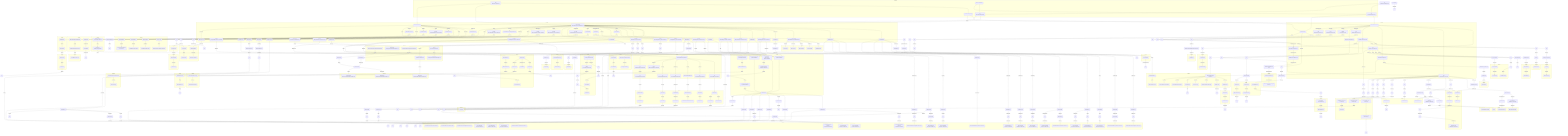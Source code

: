 graph TB
  rtr-guestwired.meeting.ietf.org("rtr-guestwired.meeting.ietf.org")
  103.246.232.162("103.246.232.162")
  52.93.141.155("52.93.141.155")
  ???_to_amazon.co.jp_22("???")
  as23820.ix.jpix.ad.jp("as23820.ix.jpix.ad.jp")
  52.93.141.185("52.93.141.185")
  54.240.242.76("54.240.242.76")
  ???_to_nicovideo.jp_12("???")
  ???_to_otakomu.jp_7("???")
  ???_to_otakomu.jp_9("???")
  ???_to_xserver.jp_7("???")
  23967.tyo.equinix.com("23967.tyo.equinix.com")
  52.93.141.231("52.93.141.231")
  54.240.242.60("54.240.242.60")
  ???_to_otakomu.jp_7("???")
  210.173.176.63("210.173.176.63")
  sac-tk1b-rt01-chsrt2b.bb.sakura.ad.jp("sac-tk1b-rt01-chsrt2b.bb.sakura.ad.jp")
  52.93.251.215("52.93.251.215")
  ???_to_hatena.ne.jp_20("???")
  2620:107:4000:2::a4("2620:107:4000:2::a4")
  ???_to_gamewith.jp_17("???")
  ???_to_crjpgate.com_5("???")
  doclerweb.usa.as34655.any2ix.coresite.com("doclerweb.usa.as34655.any2ix.coresite.com")
  52.93.141.153("52.93.141.153")
  ???_to_biglobe.ne.jp_11("???")
  ???_to_med.or.jp_15("???")
  ???_to_cpi.ad.jp_15("???")
  ???_to_impress.co.jp_9("???")
  ???_to_impress.co.jp_12("???")
  2620:107:4000:2::aa("2620:107:4000:2::aa")
  ???_to_atwiki.jp_17("???")
  35280-sv5-ix.equinix.com("35280-sv5-ix.equinix.com")
  100.99.16.63("100.99.16.63")
  52.93.251.219("52.93.251.219")
  ???_to_toranoana.jp_15("???")
  ???_to_toranoana.jp_15("???")
  52.93.251.223("52.93.251.223")
  ???_to_game8.jp_16("???")
  52.93.141.215("52.93.141.215")
  ???_to_mynavi.jp_19("???")
  ???_to_so-net.ne.jp_4("???")
  ???_to_so-net.ne.jp_8("???")
  52.93.141.221("52.93.141.221")
  15.230.36.205("15.230.36.205")
  ???_to_exblog.jp_12("???")
  52.93.251.211("52.93.251.211")
  ???_to_sony.jp_16("???")
  52.93.141.137("52.93.141.137")
  ???_to_shueisha.co.jp_11("???")
  ???_to_otakomu.jp_7("???")
  as9370.ix.jpix.ad.jp("as9370.ix.jpix.ad.jp")
  192.168.236.1("192.168.236.1")
  ???_to_med.or.jp_15("???")
  103.246.232.113("103.246.232.113")
  ???_to_xsrv.jp_10("???")
  ???_to_softbank.jp_14("???")
  ???_to_softbank.jp_18("???")
  101.203.88.77("101.203.88.77")
  ???_to_infoseek.co.jp_14("???")
  ???_to_infoseek.co.jp_15("???")
  ???_to_mainichi.jp_19("???")
  15.230.208.7("15.230.208.7")
  52.93.141.159("52.93.141.159")
  150.222.97.48("150.222.97.48")
  ???_to_otakomu.jp_7("???")
  ???_to_weblio.jp_9("???")
  ???_to_weblio.jp_12("???")
  ???_to_ameba.jp_7("???")
  10.0.0.6("10.0.0.6")
  15.230.36.207("15.230.36.207")
  ???_to_jpmorganchase.com_9("???")
  140.222.2.77("140.222.2.77")
  ???_to_jpmorganchase.com_13("???")
  ???_to_hotpepper.jp_11("???")
  ???_to_nuro.jp_16("???")
  ???_to_jpmorgan.com_16("???")
  ???_to_otakomu.jp_7("???")
  ???_to_shop-pro.jp_9("???")
  ???_to_shop-pro.jp_12("???")
  ???_to_main.jp_15("???")
  52.93.251.221("52.93.251.221")
  ???_to_jmty.jp_15("???")
  ???_to_tbs.co.jp_11("???")
  ???_to_tbs.co.jp_13("???")
  ???_to_sony.jp_16("???")
  52.93.141.163("52.93.141.163")
  ???_to_tver.jp_16("???")
  ???_to_otakomu.jp_7("???")
  ???_to_wikiru.jp_9("???")
  ???_to_wikiru.jp_11("???")
  ???_to_keio.ac.jp_4("???")
  2001:de8:5::2907:1("2001:de8:5::2907:1")
  ???_to_keio.ac.jp_10("???")
  ???_to_keio.ac.jp_13("???")
  ???_to_nikkeibp.co.jp_17("???")
  52.93.141.139("52.93.141.139")
  ???_to_main.jp_9("???")
  ???_to_main.jp_12("???")
  ???_to_main.jp_15("???")
  52.93.141.181("52.93.141.181")
  ???_to_seesaawiki.jp_17("???")
  ???_to_cmoa.jp_9("???")
  ???_to_cmoa.jp_10("???")
  ???_to_med.or.jp_15("???")
  ???_to_jpush.cn_17("???")
  ???_to_coocan.jp_17("???")
  ???_to_odn.ne.jp_11("???")
  2620:107:4000:ff::32("2620:107:4000:ff::32")
  ???_to_trilltrill.jp_28("???")
  ???_to_alphapolis.co.jp_19("???")
  ???_to_alphapolis.co.jp_21("???")
  ???_to_gnavi.co.jp_11("???")
  101.203.71.130("101.203.71.130")
  ???_to_hi-ho.ne.jp_5("???")
  ???_to_2chblog.jp_8("???")
  31.133.144.1("31.133.144.1")
  ???_to_disney.co.jp_19("???")
  rtra-wireless.meeting.ietf.org("rtra-wireless.meeting.ietf.org")
  ???_to_toshiba.co.jp_15("???")
  52.93.141.183("52.93.141.183")
  ???_to_navitime.co.jp_16("???")
  ???_to_rikkyo.ac.jp_7("???")
  203.190.230.207("203.190.230.207")
  ???_to_titech.ac.jp_11("???")
  ???_to_mcnet.ad.jp_7("???")
  210.173.184.30("210.173.184.30")
  ???_to_hi-ho.ne.jp_5("???")
  52.93.251.213("52.93.251.213")
  ???_to_mapion.co.jp_19("???")
  ???_to_mechacomic.jp_18("???")
  ???_to_pia.jp_11("???")
  ???_to_mechacomic.jp_18("???")
  ???_to_ocn.ad.jp_19("???")
  ???_to_digital.go.jp_8("???")
  ???_to_digital.go.jp_13("???")
  ???_to_mechacomic.jp_18("???")
  ???_to_heteml.jp_9("???")
  ???_to_heteml.jp_13("???")
  192.168.224.129("192.168.224.129")
  192.168.225.17("192.168.225.17")
  ???_to_iij.ad.jp_4("???")
  52.93.141.133("52.93.141.133")
  ???_to_nhk.jp_10("???")
  ???_to_vector.co.jp_10("???")
  ???_to_wadax.ne.jp_9("???")
  ???_to_wadax.ne.jp_13("???")
  ???_to_wadax.ne.jp_15("???")
  tkwrt311e-wrt302b.bb.sakura.ad.jp("tkwrt311e-wrt302b.bb.sakura.ad.jp")
  ???_to_otakomu.jp_9("???")
  ???_to_fout.jp_9("???")
  ???_to_toranoana.jp_15("???")
  52.93.141.157("52.93.141.157")
  ???_to_ascii.jp_15("???")
  52.93.141.145("52.93.141.145")
  ???_to_ecnavi.jp_16("???")
  ???_to_mechacomic.jp_18("???")
  ???_to_weathernews.jp_18("???")
  52.93.251.217("52.93.251.217")
  ???_to_hatenablog.jp_15("???")
  192.168.224.1("192.168.224.1")
  ???_to_bbiq.jp_16("???")
  ???_to_hatenablog.jp_15("???")
  52.93.141.197("52.93.141.197")
  ???_to_alc.co.jp_18("???")
  52.93.251.209("52.93.251.209")
  ???_to_sega.jp_15("???")
  ???_to_jorudan.co.jp_16("???")
  ???_to_otakomu.jp_7("???")
  192.168.240.3("192.168.240.3")
  ???_to_rikkyo.ac.jp_7("???")
  ???_to_rikkyo.ac.jp_11("???")
  ???_to_otakomu.jp_7("???")
  ???_to_otakomu.jp_9("???")
  ???_to_med.or.jp_15("???")
  150.222.97.122("150.222.97.122")
  52.93.141.179("52.93.141.179")
  ???_to_paypay.ne.jp_15("???")
  ???_to_jpn.com_9("???")
  ???_to_hmv.co.jp_16("???")
  ???_to_compressjpeg.com_7("???")
  hetzner.interxionfra11.nl-ix.net("hetzner.interxionfra11.nl-ix.net")
  ???_to_matomeura.jp_7("???")
  ???_to_jmty.jp_15("???")
  ???_to_hatenablog.jp_15("???")
  subgraph AS56554
    rtrb-rtrscouta.meeting.ietf.org("rtrb-rtrscouta.meeting.ietf.org")
    rtra-rtrscouta.meeting.ietf.org("rtra-rtrscouta.meeting.ietf.org")
    2001:67c:1232:144::1("2001:67c:1232:144::1")
    rtrb-rtra.meeting.ietf.org("rtrb-rtra.meeting.ietf.org")
    rtra-wireless.meeting.ietf.org("rtra-wireless.meeting.ietf.org")
  end
  subgraph AS6939
    e0-4.core2.sfo1.he.net("e0-4.core2.sfo1.he.net")
    port-channel7.core2.osa1.he.net("port-channel7.core2.osa1.he.net")
    port-channel9.core2.tyo1.he.net("port-channel9.core2.tyo1.he.net")
    port-channel6.core4.sjc2.he.net("port-channel6.core4.sjc2.he.net")
    port-channel2.core2.sea1.he.net("port-channel2.core2.sea1.he.net")
    port-channel11.core2.pao1.he.net("port-channel11.core2.pao1.he.net")
    2001:470:112::1("2001:470:112::1")
    100ge3-1.core4.fmt2.he.net("100ge3-1.core4.fmt2.he.net")
    100ge0-77.core3.tyo1.he.net("100ge0-77.core3.tyo1.he.net")
    port-channel18.core2.lax1.he.net("port-channel18.core2.lax1.he.net")
    port-channel1.core2.nyc4.he.net("port-channel1.core2.nyc4.he.net")
    port-channel4.core1.lon3.he.net("port-channel4.core1.lon3.he.net")
    port-channel3.core1.ams2.he.net("port-channel3.core1.ams2.he.net")
  end
  subgraph AS24572
    183.79.224.154("183.79.224.154")
    183.79.250.123("183.79.250.123")
  end
  subgraph AS7922
    c-50-175-232-105.unallocated.comcastbusiness.net("c-50-175-232-105.unallocated.comcastbusiness.net")
    66.208.232.62("66.208.232.62")
    2001:55d:9000::1a5("2001:55d:9000::1a5")
    2001:558:fe0d:7::1a("2001:558:fe0d:7::1a")
    50.242.149.166("50.242.149.166")
    c-50-175-213-154.unallocated.comcastbusiness.net("c-50-175-213-154.unallocated.comcastbusiness.net")
    71.25.196.102("71.25.196.102")
    be-3102-pe02.529bryant.ca.ibone.comcast.net("be-3102-pe02.529bryant.ca.ibone.comcast.net")
    50.208.234.10("50.208.234.10")
    2001:559::592("2001:559::592")
    be-2101-pe01.9greatoaks.ca.ibone.comcast.net("be-2101-pe01.9greatoaks.ca.ibone.comcast.net")
    2001:559::50a("2001:559::50a")
    be-3202-pe02.529bryant.ca.ibone.comcast.net("be-3202-pe02.529bryant.ca.ibone.comcast.net")
    be-3402-pe02.529bryant.ca.ibone.comcast.net("be-3402-pe02.529bryant.ca.ibone.comcast.net")
    2001:559:0:6::c6("2001:559:0:6::c6")
    71.25.196.98("71.25.196.98")
    be-3302-pe02.529bryant.ca.ibone.comcast.net("be-3302-pe02.529bryant.ca.ibone.comcast.net")
    66.208.232.58("66.208.232.58")
    96.112.146.18("96.112.146.18")
    as46281-1-c.111eighthave.ny.ibone.comcast.net("as46281-1-c.111eighthave.ny.ibone.comcast.net")
    be-3111-pe11.111eighthave.ny.ibone.comcast.net("be-3111-pe11.111eighthave.ny.ibone.comcast.net")
    50.208.235.70("50.208.235.70")
    50.242.149.238("50.242.149.238")
    be-2113-pe13.9greatoaks.ca.ibone.comcast.net("be-2113-pe13.9greatoaks.ca.ibone.comcast.net")
    as36408-1.ashburn.va.ibone.comcast.net("as36408-1.ashburn.va.ibone.comcast.net")
    75.149.231.134("75.149.231.134")
    2001:558:fe0d:7::1e("2001:558:fe0d:7::1e")
    be-2401-pe01.9greatoaks.ca.ibone.comcast.net("be-2401-pe01.9greatoaks.ca.ibone.comcast.net")
    be-2313-pe13.9greatoaks.ca.ibone.comcast.net("be-2313-pe13.9greatoaks.ca.ibone.comcast.net")
    2001:559:0:80::326("2001:559:0:80::326")
    be-3311-pe11.111eighthave.ny.ibone.comcast.net("be-3311-pe11.111eighthave.ny.ibone.comcast.net")
    66.208.216.178("66.208.216.178")
    be-2301-pe01.9greatoaks.ca.ibone.comcast.net("be-2301-pe01.9greatoaks.ca.ibone.comcast.net")
    be-2201-pe01.9greatoaks.ca.ibone.comcast.net("be-2201-pe01.9greatoaks.ca.ibone.comcast.net")
    2001:558:fe0c:100c::5e("2001:558:fe0c:100c::5e")
    br01.kiad0.comcast.vonagenetworks.net("br01.kiad0.comcast.vonagenetworks.net")
    be-2411-pe11.9greatoaks.ca.ibone.comcast.net("be-2411-pe11.9greatoaks.ca.ibone.comcast.net")
    96-87-8-162-static.hfc.comcastbusiness.net("96-87-8-162-static.hfc.comcastbusiness.net")
    50.242.150.122("50.242.150.122")
    2001:559:0:a::2e("2001:559:0:a::2e")
  end
  subgraph AS15169
    2607:f8b0:8211::1("2607:f8b0:8211::1")
    sfo03s24-in-x03.1e100.net("sfo03s24-in-x03.1e100.net")
    142.251.70.37("142.251.70.37")
    68.8.241.35.bc.googleusercontent.com("68.8.241.35.bc.googleusercontent.com")
    2607:f8b0:8319::1("2607:f8b0:8319::1")
    nuq04s43-in-x09.1e100.net("nuq04s43-in-x09.1e100.net")
    2607:f8b0:830f::1("2607:f8b0:830f::1")
    any-in-2001-4860-4802-36-15.1e100.net("any-in-2001-4860-4802-36-15.1e100.net")
  end
  subgraph AS23820
    202.72.49.107("202.72.49.107")
    rakuten.co.jp("rakuten.co.jp")
    202.72.48.206("202.72.48.206")
    202.72.49.121("202.72.49.121")
    lb-133-237-129-159.lbaas.jpe2b.rdcnw.net("lb-133-237-129-159.lbaas.jpe2b.rdcnw.net")
  end
  subgraph AS16509
    a625220b68a39b252.awsglobalaccelerator.com("a625220b68a39b252.awsglobalaccelerator.com")
    a573726f0373a9f54.awsglobalaccelerator.com("a573726f0373a9f54.awsglobalaccelerator.com")
    ec2-13-230-103-212.ap-northeast-1.compute.amazonaws.com("ec2-13-230-103-212.ap-northeast-1.compute.amazonaws.com")
    2600:9000:234c:f600:10:15f0:8cc0:93a1("2600:9000:234c:f600:10:15f0:8cc0:93a1")
    a7b2d983233770058.awsglobalaccelerator.com("a7b2d983233770058.awsglobalaccelerator.com")
    2600:9000:21c4:7400:0:c510:1980:93a1("2600:9000:21c4:7400:0:c510:1980:93a1")
    server-18-238-192-28.sfo53.r.cloudfront.net("server-18-238-192-28.sfo53.r.cloudfront.net")
    server-18-155-192-40.sfo53.r.cloudfront.net("server-18-155-192-40.sfo53.r.cloudfront.net")
    aa88970e12994d8de.awsglobalaccelerator.com("aa88970e12994d8de.awsglobalaccelerator.com")
    server-108-139-29-36.jfk50.r.cloudfront.net("server-108-139-29-36.jfk50.r.cloudfront.net")
    a3a03a5a0806044bb.awsglobalaccelerator.com("a3a03a5a0806044bb.awsglobalaccelerator.com")
    server-18-155-202-16.sfo53.r.cloudfront.net("server-18-155-202-16.sfo53.r.cloudfront.net")
    server-18-173-121-82.sfo53.r.cloudfront.net("server-18-173-121-82.sfo53.r.cloudfront.net")
    server-18-155-202-31.sfo53.r.cloudfront.net("server-18-155-202-31.sfo53.r.cloudfront.net")
    server-13-35-121-74.sfo5.r.cloudfront.net("server-13-35-121-74.sfo5.r.cloudfront.net")
    server-65-8-164-128.sfo53.r.cloudfront.net("server-65-8-164-128.sfo53.r.cloudfront.net")
    ec2-54-92-93-177.ap-northeast-1.compute.amazonaws.com("ec2-54-92-93-177.ap-northeast-1.compute.amazonaws.com")
    a5406b0d2ed15a0dc.awsglobalaccelerator.com("a5406b0d2ed15a0dc.awsglobalaccelerator.com")
    server-18-238-192-100.sfo53.r.cloudfront.net("server-18-238-192-100.sfo53.r.cloudfront.net")
    server-18-244-217-12.sfo53.r.cloudfront.net("server-18-244-217-12.sfo53.r.cloudfront.net")
    server-108-138-246-28.sfo5.r.cloudfront.net("server-108-138-246-28.sfo5.r.cloudfront.net")
    server-108-139-1-37.sfo5.r.cloudfront.net("server-108-139-1-37.sfo5.r.cloudfront.net")
    server-65-8-164-112.sfo53.r.cloudfront.net("server-65-8-164-112.sfo53.r.cloudfront.net")
    a9a16b6eadf5ac0d0.awsglobalaccelerator.com("a9a16b6eadf5ac0d0.awsglobalaccelerator.com")
    server-18-244-214-27.sfo53.r.cloudfront.net("server-18-244-214-27.sfo53.r.cloudfront.net")
  end
  subgraph AS2497
    129.106.98.216.sta.iij-america.net("129.106.98.216.sta.iij-america.net")
    210.138.107.22("210.138.107.22")
    202.232.7.114("202.232.7.114")
    148.151.238.202.rev.ismedia.jp("148.151.238.202.rev.ismedia.jp")
    ssmr.hi-ho.ne.jp("ssmr.hi-ho.ne.jp")
    210.138.8.189("210.138.8.189")
    28.151.238.202.rev.ismedia.jp("28.151.238.202.rev.ismedia.jp")
    2001:48b0:bb40:f::1("2001:48b0:bb40:f::1")
    2001:240:bb81::10:191("2001:240:bb81::10:191")
    150.177.148.210.rev.ismedia.jp("150.177.148.210.rev.ismedia.jp")
  end
  subgraph AS38634
    133.152.13.2("133.152.13.2")
    133.152.13.122("133.152.13.122")
  end
  subgraph AS54113
    199.232.210.133("199.232.210.133")
    151.101.66.133("151.101.66.133")
    151.101.193.55("151.101.193.55")
    151.101.2.132("151.101.2.132")
    151.101.0.84("151.101.0.84")
  end
  subgraph AS131965
    103.3.0.3("103.3.0.3")
    web.xserver.ne.jp("web.xserver.ne.jp")
  end
  subgraph AS9370
    vip1b.www.sakura.ad.jp("vip1b.www.sakura.ad.jp")
    tenki.jp("tenki.jp")
    59-106-28-180.seesaa.jp("59-106-28-180.seesaa.jp")
    www.melonbooks.co.jp("www.melonbooks.co.jp")
  end
  subgraph AS6453
    ix-xe-3-2-6-0.thar1.epao1-paloalto.as6453.net("ix-xe-3-2-6-0.thar1.epao1-paloalto.as6453.net")
    180.87.181.22("180.87.181.22")
    ix-xe-3-2-7-0.thar1.epao1-paloalto.as6453.net("ix-xe-3-2-7-0.thar1.epao1-paloalto.as6453.net")
    ix-xe-2-0-0-0-0.thar1.epao1-paloalto.as6453.net("ix-xe-2-0-0-0-0.thar1.epao1-paloalto.as6453.net")
    if-ae-8-2.tcore1.lvw-losangeles.as6453.net("if-ae-8-2.tcore1.lvw-losangeles.as6453.net")
    if-ae-28-2.tcore2.av3-toyohashi.as6453.net("if-ae-28-2.tcore2.av3-toyohashi.as6453.net")
    ix-xe-3-2-6-0.thar1.epao1-paloalto.ipv6.as6453.net("ix-xe-3-2-6-0.thar1.epao1-paloalto.ipv6.as6453.net")
    2001:5a0:2200:303::16("2001:5a0:2200:303::16")
  end
  subgraph AS2914
    ae-11.r25.snjsca04.us.bb.gin.ntt.net("ae-11.r25.snjsca04.us.bb.gin.ntt.net")
    ae-0.ocn.tokyjp05.jp.bb.gin.ntt.net("ae-0.ocn.tokyjp05.jp.bb.gin.ntt.net")
    ae-3.ocn.tokyjp05.jp.bb.gin.ntt.net("ae-3.ocn.tokyjp05.jp.bb.gin.ntt.net")
    2001:218:2000:5000::83a("2001:218:2000:5000::83a")
    ae-2.ocn.tokyjp05.jp.bb.gin.ntt.net("ae-2.ocn.tokyjp05.jp.bb.gin.ntt.net")
    ae-11.r24.snjsca04.us.bb.gin.ntt.net("ae-11.r24.snjsca04.us.bb.gin.ntt.net")
    ae-0.ocn.osakjp02.jp.bb.gin.ntt.net("ae-0.ocn.osakjp02.jp.bb.gin.ntt.net")
    ae-1.ocn.tokyjp05.jp.bb.gin.ntt.net("ae-1.ocn.tokyjp05.jp.bb.gin.ntt.net")
    ae-12-2041.r00.tokyjp08.jp.ce.gin.ntt.net("ae-12-2041.r00.tokyjp08.jp.ce.gin.ntt.net")
  end
  subgraph AS4713
    60.37.54.162("60.37.54.162")
    114.179.184.93("114.179.184.93")
    122.1.245.70("122.1.245.70")
    www.plala.or.jp("www.plala.or.jp")
    2001:380:a110:6::2("2001:380:a110:6::2")
    2400:4040:5d:496:219:164:251:192("2400:4040:5d:496:219:164:251:192")
    118.23.168.146("118.23.168.146")
    211.129.56.70("211.129.56.70")
    61.118.46.194("61.118.46.194")
    153.149.219.145("153.149.219.145")
    118.23.168.170("118.23.168.170")
    122.1.245.66("122.1.245.66")
    211.0.193.10("211.0.193.10")
  end
  subgraph AS34655
    93.93.51.223("93.93.51.223")
  end
  subgraph AS2516
    124.215.192.5("124.215.192.5")
    111.87.16.42("111.87.16.42")
    125.29.31.18("125.29.31.18")
    111.87.17.174("111.87.17.174")
    imx1.toshiba.co.jp("imx1.toshiba.co.jp")
    2001:268:fc81:f::1("2001:268:fc81:f::1")
    2001:268:f702:c9::2("2001:268:f702:c9::2")
  end
  subgraph AS4694
    www.impress.co.jp("www.impress.co.jp")
    210.236.244.76("210.236.244.76")
    158.205.199.30("158.205.199.30")
  end
  subgraph AS35280
    159.60.130.79("159.60.130.79")
  end
  subgraph AS2527
    2001:3b8:101:21:202:213:193:85("2001:3b8:101:21:202:213:193:85")
    www-pxy.so-net.ne.jp("www-pxy.so-net.ne.jp")
    202.213.193.46("202.213.193.46")
    39.110.253.102("39.110.253.102")
  end
  subgraph AS8075
    ae26-0.icr01.by21.ntwk.msn.net("ae26-0.icr01.by21.ntwk.msn.net")
    ae100-0.icr01.tyo31.ntwk.msn.net("ae100-0.icr01.tyo31.ntwk.msn.net")
    20.89.86.42("20.89.86.42")
    13.107.246.69("13.107.246.69")
  end
  subgraph AS24284
    27.133.212.123("27.133.212.123")
  end
  subgraph AS701
    204.148.244.58("204.148.244.58")
  end
  subgraph AS3491
    hundredge0-3-0-0.br03.tok01.pccwbtn.net("hundredge0-3-0-0.br03.tok01.pccwbtn.net")
    63-218-147-42.static.pccwglobal.net("63-218-147-42.static.pccwglobal.net")
  end
  subgraph AS7018
    192.205.32.41("192.205.32.41")
    12.125.231.38("12.125.231.38")
    2001:1890:1fff:415:192:205:32:41("2001:1890:1fff:415:192:205:32:41")
    2001:1890:c02:a17::1137:1037("2001:1890:c02:a17::1137:1037")
  end
  subgraph AS7506
    g-o-p-4ee-a01-1-e-1-1.interq.or.jp("g-o-p-4ee-a01-1-e-1-1.interq.or.jp")
    unused-157-7-041-218.interq.or.jp("unused-157-7-041-218.interq.or.jp")
    unused-157-007-038-146.interq.or.jp("unused-157-007-038-146.interq.or.jp")
    pb-html-2w-b01-1-gw-e-1-1.interq.or.jp("pb-html-2w-b01-1-gw-e-1-1.interq.or.jp")
    157.7.44.197("157.7.44.197")
  end
  subgraph AS131930
    163.45.254.1("163.45.254.1")
  end
  subgraph AS37907
    x011.cbsv.jp("x011.cbsv.jp")
  end
  subgraph AS20940
    ae9.ctl-sjc2.netarch.akamai.com("ae9.ctl-sjc2.netarch.akamai.com")
    a23-50-233-117.deploy.static.akamaitechnologies.com("a23-50-233-117.deploy.static.akamaitechnologies.com")
    ae3.coresite-sjc2.netarch.akamai.com("ae3.coresite-sjc2.netarch.akamai.com")
    a184-25-254-178.deploy.static.akamaitechnologies.com("a184-25-254-178.deploy.static.akamaitechnologies.com")
    ae6.r02.border.sjc01.sdn.netarch.akamai.com("ae6.r02.border.sjc01.sdn.netarch.akamai.com")
    ae6.r01.border.sjc01.sdn.netarch.akamai.com("ae6.r01.border.sjc01.sdn.netarch.akamai.com")
  end
  subgraph AS2907
    2001:2f8:ffd0:590::1("2001:2f8:ffd0:590::1")
    150.99.10.186("150.99.10.186")
    titech.gw.sinet.ad.jp("titech.gw.sinet.ad.jp")
    150.99.9.124("150.99.9.124")
    rikkyo.gw.sinet.ad.jp("rikkyo.gw.sinet.ad.jp")
  end
  subgraph AS38635
    bb-yagami14-core1.bb.keio.ac.jp("bb-yagami14-core1.bb.keio.ac.jp")
    2001:df0:eb:e21::3("2001:df0:eb:e21::3")
  end
  subgraph AS7671
    cmoa160.cmoa.jp("cmoa160.cmoa.jp")
    210.172.32.122("210.172.32.122")
    ns.mcnet.ad.jp("ns.mcnet.ad.jp")
  end
  subgraph AS16625
    a23-74-132-108.deploy.static.akamaitechnologies.com("a23-74-132-108.deploy.static.akamaitechnologies.com")
    a23-203-232-196.deploy.static.akamaitechnologies.com("a23-203-232-196.deploy.static.akamaitechnologies.com")
    a23-203-208-157.deploy.static.akamaitechnologies.com("a23-203-208-157.deploy.static.akamaitechnologies.com")
  end
  subgraph AS4837
    219.158.40.117("219.158.40.117")
    219.158.5.149("219.158.5.149")
  end
  subgraph AS4808
    202.96.12.214("202.96.12.214")
    61.49.137.2("61.49.137.2")
  end
  subgraph AS15130
    2607:f330:5fa1:1021::96("2607:f330:5fa1:1021::96")
  end
  subgraph AS4725
    241.143090232.odn.ne.jp("241.143090232.odn.ne.jp")
    ns42-6.odn.ne.jp("ns42-6.odn.ne.jp")
  end
  subgraph AS131942
    www.gnavi.jp("www.gnavi.jp")
  end
  subgraph AS4685
    cs1cr4-v1133.asahi-net.or.jp("cs1cr4-v1133.asahi-net.or.jp")
    2001:c28:3:353:4:443:0:5("2001:c28:3:353:4:443:0:5")
  end
  subgraph AS17676
    61.206.157.54("61.206.157.54")
  end
  subgraph AS23637
    203.140.224.102("203.140.224.102")
    ml.vector.co.jp("ml.vector.co.jp")
  end
  subgraph AS13335
    172.71.152.4("172.71.152.4")
    162.159.135.42("162.159.135.42")
    2400:cb00:465:3::("2400:cb00:465:3::")
    2606:4700::6812:13ce("2606:4700::6812:13ce")
  end
  subgraph AS7679
    2001:348:b01:103::1("2001:348:b01:103::1")
    2001:348:b01:3a::2("2001:348:b01:3a::2")
  end
  subgraph AS24940
    core23.fsn1.hetzner.com("core23.fsn1.hetzner.com")
    static.22.242.201.195.clients.your-server.de("static.22.242.201.195.clients.your-server.de")
  end
  subgraph AS18126
    2402:6b00:0:12:0:1101:1011:a038("2402:6b00:0:12:0:1101:1011:a038")
    www.commufa.jp("www.commufa.jp")
  end
  subgraph AS31898
    140.91.206.34("140.91.206.34")
    ty10004.mixhost.jp("ty10004.mixhost.jp")
  end
  port-channel7.core2.osa1.he.net -- "yahoo.co.jp" --> 103.246.232.162
  66.208.232.62 -- "amazon.co.jp" --> 52.93.141.155
  52.93.141.155 -- "amazon.co.jp" --> ???_to_amazon.co.jp_22
  port-channel9.core2.tyo1.he.net -- "rakuten.co.jp" --> as23820.ix.jpix.ad.jp
  50.242.149.166 ---> 52.93.141.185
  52.93.141.185 -- "dmm.co.jp" --> 54.240.242.76
  133.152.13.122 -- "nicovideo.jp" --> ???_to_nicovideo.jp_12
  port-channel2.core2.sea1.he.net -- "xserver.jp" --> ???_to_xserver.jp_7
  ???_to_xserver.jp_7 -- "xserver.jp" --> 23967.tyo.equinix.com
  71.25.196.102 -- "docomo.ne.jp" --> 52.93.141.231
  52.93.141.231 -- "docomo.ne.jp" --> 54.240.242.60
  port-channel9.core2.tyo1.he.net ---> 210.173.176.63
  210.173.176.63 -- "sakura.ne.jp" --> sac-tk1b-rt01-chsrt2b.bb.sakura.ad.jp
  180.87.181.22 ---> 52.93.251.215
  52.93.251.215 -- "hatena.ne.jp" --> ???_to_hatena.ne.jp_20
  2001:559::592 -- "gamewith.jp" --> 2620:107:4000:2::a4
  2620:107:4000:2::a4 -- "gamewith.jp" --> ???_to_gamewith.jp_17
  port-channel11.core2.pao1.he.net -- "crjpgate.com" --> ???_to_crjpgate.com_5
  ???_to_crjpgate.com_5 -- "crjpgate.com" --> doclerweb.usa.as34655.any2ix.coresite.com
  66.208.232.62 -- "biglobe.ne.jp" --> 52.93.141.153
  52.93.141.153 -- "biglobe.ne.jp" --> ???_to_biglobe.ne.jp_11
  111.87.16.42 -- "cpi.ad.jp" --> ???_to_cpi.ad.jp_15
  port-channel9.core2.tyo1.he.net -- "impress.co.jp" --> ???_to_impress.co.jp_9
  ???_to_impress.co.jp_9 -- "impress.co.jp" --> ???_to_impress.co.jp_12
  2001:559::50a -- "atwiki.jp" --> 2620:107:4000:2::aa
  2620:107:4000:2::aa -- "atwiki.jp" --> ???_to_atwiki.jp_17
  port-channel6.core4.sjc2.he.net -- "jpost.com" --> 35280-sv5-ix.equinix.com
  35280-sv5-ix.equinix.com -- "jpost.com" --> 100.99.16.63
  180.87.181.22 ---> 52.93.251.219
  180.87.181.22 -- "game8.jp" --> 52.93.251.223
  52.93.251.223 -- "game8.jp" --> ???_to_game8.jp_16
  71.25.196.98 -- "mynavi.jp" --> 52.93.141.215
  52.93.141.215 -- "mynavi.jp" --> ???_to_mynavi.jp_19
  2001:470:112::1 -- "so-net.ne.jp" --> ???_to_so-net.ne.jp_4
  ???_to_so-net.ne.jp_4 -- "so-net.ne.jp" --> ???_to_so-net.ne.jp_8
  71.25.196.98 ---> 52.93.141.221
  52.93.141.221 -- "kakuyomu.jp" --> 15.230.36.205
  if-ae-8-2.tcore1.lvw-losangeles.as6453.net -- "exblog.jp" --> ???_to_exblog.jp_12
  180.87.181.22 ---> 52.93.251.211
  66.208.232.58 -- "shueisha.co.jp" --> 52.93.141.137
  52.93.141.137 -- "shueisha.co.jp" --> ???_to_shueisha.co.jp_11
  port-channel9.core2.tyo1.he.net ---> as9370.ix.jpix.ad.jp
  as9370.ix.jpix.ad.jp -- "tenki.jp" --> 192.168.236.1
  port-channel7.core2.osa1.he.net -- "xsrv.jp" --> 103.246.232.113
  103.246.232.113 -- "xsrv.jp" --> ???_to_xsrv.jp_10
  ae100-0.icr01.tyo31.ntwk.msn.net -- "softbank.jp" --> ???_to_softbank.jp_14
  ???_to_softbank.jp_14 -- "softbank.jp" --> ???_to_softbank.jp_18
  port-channel9.core2.tyo1.he.net -- "infoseek.co.jp" --> 101.203.88.77
  202.72.49.121 -- "infoseek.co.jp" --> ???_to_infoseek.co.jp_14
  ???_to_infoseek.co.jp_14 -- "infoseek.co.jp" --> ???_to_infoseek.co.jp_15
  be-3111-pe11.111eighthave.ny.ibone.comcast.net -- "mainichi.jp" --> ???_to_mainichi.jp_19
  ???_to_mainichi.jp_19 -- "mainichi.jp" --> 15.230.208.7
  66.208.232.62 -- "benesse.ne.jp" --> 52.93.141.159
  52.93.141.159 -- "benesse.ne.jp" --> 150.222.97.48
  port-channel9.core2.tyo1.he.net -- "weblio.jp" --> ???_to_weblio.jp_9
  ???_to_weblio.jp_9 -- "weblio.jp" --> ???_to_weblio.jp_12
  port-channel2.core2.sea1.he.net -- "ameba.jp" --> ???_to_ameba.jp_7
  ???_to_ameba.jp_7 -- "ameba.jp" --> 10.0.0.6
  52.93.141.221 -- "adingo.jp" --> 15.230.36.207
  50.208.235.70 -- "jpmorganchase.com" --> ???_to_jpmorganchase.com_9
  ???_to_jpmorganchase.com_9 -- "jpmorganchase.com" --> 140.222.2.77
  204.148.244.58 -- "jpmorganchase.com" --> ???_to_jpmorganchase.com_13
  202.232.7.114 -- "hotpepper.jp" --> ???_to_hotpepper.jp_11
  39.110.253.102 -- "nuro.jp" --> ???_to_nuro.jp_16
  12.125.231.38 -- "jpmorgan.com" --> ???_to_jpmorgan.com_16
  port-channel9.core2.tyo1.he.net -- "shop-pro.jp" --> ???_to_shop-pro.jp_9
  ???_to_shop-pro.jp_9 -- "shop-pro.jp" --> ???_to_shop-pro.jp_12
  180.87.181.22 ---> 52.93.251.221
  as36408-1.ashburn.va.ibone.comcast.net -- "tbs.co.jp" --> ???_to_tbs.co.jp_11
  ???_to_tbs.co.jp_11 -- "tbs.co.jp" --> ???_to_tbs.co.jp_13
  52.93.251.211 ---> ???_to_sony.jp_16
  66.208.232.62 -- "tver.jp" --> 52.93.141.163
  52.93.141.163 -- "tver.jp" --> ???_to_tver.jp_16
  port-channel9.core2.tyo1.he.net -- "wikiru.jp" --> ???_to_wikiru.jp_9
  ???_to_wikiru.jp_9 -- "wikiru.jp" --> ???_to_wikiru.jp_11
  2001:470:112::1 -- "keio.ac.jp" --> ???_to_keio.ac.jp_4
  ???_to_keio.ac.jp_4 -- "keio.ac.jp" --> 2001:de8:5::2907:1
  2001:2f8:ffd0:590::1 -- "keio.ac.jp" --> ???_to_keio.ac.jp_10
  2001:df0:eb:e21::3 -- "keio.ac.jp" --> ???_to_keio.ac.jp_13
  211.129.56.70 -- "nikkeibp.co.jp" --> ???_to_nikkeibp.co.jp_17
  66.208.232.58 -- "mamastar.jp" --> 52.93.141.139
  52.93.141.139 -- "mamastar.jp" --> 15.230.36.207
  port-channel9.core2.tyo1.he.net -- "main.jp" --> ???_to_main.jp_9
  ???_to_main.jp_9 -- "main.jp" --> ???_to_main.jp_12
  unused-157-7-041-218.interq.or.jp ---> ???_to_main.jp_15
  50.242.149.166 -- "seesaawiki.jp" --> 52.93.141.181
  52.93.141.181 -- "seesaawiki.jp" --> ???_to_seesaawiki.jp_17
  port-channel7.core2.osa1.he.net -- "cmoa.jp" --> ???_to_cmoa.jp_9
  ???_to_cmoa.jp_9 -- "cmoa.jp" --> ???_to_cmoa.jp_10
  61.49.137.2 -- "jpush.cn" --> ???_to_jpush.cn_17
  61.118.46.194 -- "coocan.jp" --> ???_to_coocan.jp_17
  as36408-1.ashburn.va.ibone.comcast.net -- "odn.ne.jp" --> ???_to_odn.ne.jp_11
  2001:559:0:80::326 -- "trilltrill.jp" --> 2620:107:4000:ff::32
  2620:107:4000:ff::32 -- "trilltrill.jp" --> ???_to_trilltrill.jp_28
  be-3311-pe11.111eighthave.ny.ibone.comcast.net -- "alphapolis.co.jp" --> ???_to_alphapolis.co.jp_19
  ???_to_alphapolis.co.jp_19 -- "alphapolis.co.jp" --> ???_to_alphapolis.co.jp_21
  as36408-1.ashburn.va.ibone.comcast.net -- "gnavi.co.jp" --> ???_to_gnavi.co.jp_11
  ???_to_gnavi.co.jp_11 -- "gnavi.co.jp" --> 101.203.71.130
  100ge0-77.core3.tyo1.he.net -- "2chblog.jp" --> ???_to_2chblog.jp_8
  31.133.144.1 -- "disney.co.jp" --> ???_to_disney.co.jp_19
  111.87.17.174 -- "toshiba.co.jp" --> ???_to_toshiba.co.jp_15
  50.242.149.166 -- "navitime.co.jp" --> 52.93.141.183
  52.93.141.183 -- "navitime.co.jp" --> ???_to_navitime.co.jp_16
  titech.gw.sinet.ad.jp -- "titech.ac.jp" --> ???_to_titech.ac.jp_11
  port-channel18.core2.lax1.he.net -- "mcnet.ad.jp" --> ???_to_mcnet.ad.jp_7
  port-channel7.core2.osa1.he.net -- "mcnet.ad.jp" --> 210.173.184.30
  100ge3-1.core4.fmt2.he.net ---> ???_to_hi-ho.ne.jp_5
  180.87.181.22 ---> 52.93.251.213
  52.93.251.213 -- "mapion.co.jp" --> ???_to_mapion.co.jp_19
  210.138.8.189 -- "pia.jp" --> ???_to_pia.jp_11
  118.23.168.170 -- "ocn.ad.jp" --> ???_to_ocn.ad.jp_19
  ae26-0.icr01.by21.ntwk.msn.net -- "digital.go.jp" --> ???_to_digital.go.jp_8
  ???_to_digital.go.jp_8 -- "digital.go.jp" --> ???_to_digital.go.jp_13
  port-channel9.core2.tyo1.he.net -- "heteml.jp" --> ???_to_heteml.jp_9
  ???_to_heteml.jp_9 -- "heteml.jp" --> ???_to_heteml.jp_13
  ae6.r02.border.sjc01.sdn.netarch.akamai.com -- "allabout.co.jp" --> 192.168.224.129
  192.168.224.129 -- "allabout.co.jp" --> 192.168.225.17
  2001:470:112::1 -- "iij.ad.jp" --> ???_to_iij.ad.jp_4
  66.208.232.58 -- "nhk.jp" --> 52.93.141.133
  52.93.141.133 -- "nhk.jp" --> ???_to_nhk.jp_10
  br01.kiad0.comcast.vonagenetworks.net -- "vector.co.jp" --> ???_to_vector.co.jp_10
  port-channel7.core2.osa1.he.net -- "wadax.ne.jp" --> ???_to_wadax.ne.jp_9
  ???_to_wadax.ne.jp_9 -- "wadax.ne.jp" --> ???_to_wadax.ne.jp_13
  158.205.199.30 -- "wadax.ne.jp" --> ???_to_wadax.ne.jp_15
  as9370.ix.jpix.ad.jp -- "ss-blog.jp" --> tkwrt311e-wrt302b.bb.sakura.ad.jp
  be-2411-pe11.9greatoaks.ca.ibone.comcast.net -- "fout.jp" --> ???_to_fout.jp_9
  52.93.251.219 ---> ???_to_toranoana.jp_15
  66.208.232.62 ---> 52.93.141.157
  52.93.141.157 -- "ascii.jp" --> ???_to_ascii.jp_15
  66.208.232.58 -- "ecnavi.jp" --> 52.93.141.145
  52.93.141.145 -- "ecnavi.jp" --> ???_to_ecnavi.jp_16
  52.93.251.213 ---> ???_to_mechacomic.jp_18
  52.93.141.185 -- "weathernews.jp" --> ???_to_weathernews.jp_18
  180.87.181.22 ---> 52.93.251.217
  ae6.r01.border.sjc01.sdn.netarch.akamai.com -- "eplus.jp" --> 192.168.224.1
  192.168.224.1 -- "eplus.jp" --> 192.168.225.17
  2001:348:b01:3a::2 -- "bbiq.jp" --> ???_to_bbiq.jp_16
  50.242.150.122 ---> 52.93.141.197
  52.93.141.197 -- "alc.co.jp" --> ???_to_alc.co.jp_18
  180.87.181.22 -- "sega.jp" --> 52.93.251.209
  52.93.251.209 -- "sega.jp" --> ???_to_sega.jp_15
  52.93.141.157 -- "jorudan.co.jp" --> ???_to_jorudan.co.jp_16
  210.173.176.63 -- "melonbooks.co.jp" --> 192.168.240.3
  port-channel2.core2.sea1.he.net ---> ???_to_rikkyo.ac.jp_7
  ???_to_rikkyo.ac.jp_7 ---> 203.190.230.207
  rikkyo.gw.sinet.ad.jp -- "rikkyo.ac.jp" --> ???_to_rikkyo.ac.jp_11
  port-channel2.core2.sea1.he.net ---> ???_to_otakomu.jp_7
  port-channel9.core2.tyo1.he.net ---> ???_to_otakomu.jp_9
  52.93.251.215 ---> ???_to_med.or.jp_15
  52.93.141.197 -- "nitori-net.jp" --> 150.222.97.122
  50.242.149.166 -- "paypay.ne.jp" --> 52.93.141.179
  52.93.141.179 -- "paypay.ne.jp" --> ???_to_paypay.ne.jp_15
  52.93.141.197 -- "jpn.com" --> ???_to_jpn.com_9
  211.0.193.10 -- "hmv.co.jp" --> ???_to_hmv.co.jp_16
  port-channel1.core2.nyc4.he.net -- "compressjpeg.com" --> ???_to_compressjpeg.com_7
  port-channel3.core1.ams2.he.net -- "compressjpeg.com" --> hetzner.interxionfra11.nl-ix.net
  port-channel2.core2.sea1.he.net -- "matomeura.jp" --> ???_to_matomeura.jp_7
  52.93.251.221 ---> ???_to_jmty.jp_15
  52.93.251.217 ---> ???_to_hatenablog.jp_15
  rtr-guestwired.meeting.ietf.org ---> rtrb-rtrscouta.meeting.ietf.org
  rtr-guestwired.meeting.ietf.org ---> rtra-rtrscouta.meeting.ietf.org
  2001:67c:1232:144::1 ---> rtra-rtrscouta.meeting.ietf.org
  2001:67c:1232:144::1 ---> rtrb-rtrscouta.meeting.ietf.org
  rtra-wireless.meeting.ietf.org ---> rtrb-rtra.meeting.ietf.org
  rtrb-rtrscouta.meeting.ietf.org ---> e0-4.core2.sfo1.he.net
  e0-4.core2.sfo1.he.net ---> port-channel7.core2.osa1.he.net
  e0-4.core2.sfo1.he.net ---> port-channel9.core2.tyo1.he.net
  e0-4.core2.sfo1.he.net ---> port-channel6.core4.sjc2.he.net
  e0-4.core2.sfo1.he.net ---> port-channel2.core2.sea1.he.net
  e0-4.core2.sfo1.he.net -- "crjpgate.com" --> port-channel11.core2.pao1.he.net
  rtrb-rtrscouta.meeting.ietf.org ---> 2001:470:112::1
  e0-4.core2.sfo1.he.net ---> 100ge3-1.core4.fmt2.he.net
  e0-4.core2.sfo1.he.net -- "2chblog.jp" --> 100ge0-77.core3.tyo1.he.net
  rtrb-rtra.meeting.ietf.org ---> e0-4.core2.sfo1.he.net
  e0-4.core2.sfo1.he.net -- "mcnet.ad.jp" --> port-channel18.core2.lax1.he.net
  ???_to_mcnet.ad.jp_7 -- "mcnet.ad.jp" --> port-channel7.core2.osa1.he.net
  rtrb-rtra.meeting.ietf.org -- "iij.ad.jp" --> 2001:470:112::1
  ???_to_otakomu.jp_7 ---> port-channel9.core2.tyo1.he.net
  e0-4.core2.sfo1.he.net -- "compressjpeg.com" --> port-channel1.core2.nyc4.he.net
  ???_to_compressjpeg.com_7 -- "compressjpeg.com" --> port-channel4.core1.lon3.he.net
  port-channel4.core1.lon3.he.net -- "compressjpeg.com" --> port-channel3.core1.ams2.he.net
  103.246.232.162 -- "yahoo.co.jp" --> 183.79.224.154
  183.79.224.154 -- "yahoo.co.jp" --> 183.79.250.123
  rtra-rtrscouta.meeting.ietf.org ---> c-50-175-232-105.unallocated.comcastbusiness.net
  c-50-175-232-105.unallocated.comcastbusiness.net ---> 66.208.232.62
  rtra-rtrscouta.meeting.ietf.org ---> 2001:55d:9000::1a5
  2001:55d:9000::1a5 -- "google.co.jp" --> 2001:558:fe0d:7::1a
  c-50-175-232-105.unallocated.comcastbusiness.net ---> 50.242.149.166
  c-50-175-232-105.unallocated.comcastbusiness.net ---> c-50-175-213-154.unallocated.comcastbusiness.net
  c-50-175-232-105.unallocated.comcastbusiness.net -- "docomo.ne.jp" --> 71.25.196.102
  c-50-175-232-105.unallocated.comcastbusiness.net ---> be-3102-pe02.529bryant.ca.ibone.comcast.net
  c-50-175-232-105.unallocated.comcastbusiness.net ---> 50.208.234.10
  2001:55d:9000::1a5 -- "gamewith.jp" --> 2001:559::592
  c-50-175-232-105.unallocated.comcastbusiness.net ---> be-2101-pe01.9greatoaks.ca.ibone.comcast.net
  2001:55d:9000::1a5 -- "atwiki.jp" --> 2001:559::50a
  c-50-175-232-105.unallocated.comcastbusiness.net ---> be-3202-pe02.529bryant.ca.ibone.comcast.net
  c-50-175-232-105.unallocated.comcastbusiness.net ---> be-3402-pe02.529bryant.ca.ibone.comcast.net
  2001:55d:9000::1a5 ---> 2001:559:0:6::c6
  c-50-175-232-105.unallocated.comcastbusiness.net ---> 71.25.196.98
  c-50-175-232-105.unallocated.comcastbusiness.net ---> be-3302-pe02.529bryant.ca.ibone.comcast.net
  c-50-175-232-105.unallocated.comcastbusiness.net ---> 66.208.232.58
  c-50-175-232-105.unallocated.comcastbusiness.net -- "fantia.jp" --> 96.112.146.18
  c-50-175-232-105.unallocated.comcastbusiness.net ---> as46281-1-c.111eighthave.ny.ibone.comcast.net
  c-50-175-232-105.unallocated.comcastbusiness.net -- "mainichi.jp" --> be-3111-pe11.111eighthave.ny.ibone.comcast.net
  c-50-175-232-105.unallocated.comcastbusiness.net -- "jpmorganchase.com" --> 50.208.235.70
  c-50-175-232-105.unallocated.comcastbusiness.net -- "nuro.jp" --> 50.242.149.238
  c-50-175-232-105.unallocated.comcastbusiness.net -- "jpmorgan.com" --> be-2113-pe13.9greatoaks.ca.ibone.comcast.net
  c-50-175-232-105.unallocated.comcastbusiness.net ---> as36408-1.ashburn.va.ibone.comcast.net
  c-50-175-232-105.unallocated.comcastbusiness.net ---> 75.149.231.134
  2001:55d:9000::1a5 -- "blogspot.jp" --> 2001:558:fe0d:7::1e
  c-50-175-232-105.unallocated.comcastbusiness.net -- "jpush.cn" --> be-2401-pe01.9greatoaks.ca.ibone.comcast.net
  2001:55d:9000::1a5 -- "ojp.gov" --> be-2313-pe13.9greatoaks.ca.ibone.comcast.net
  2001:55d:9000::1a5 -- "trilltrill.jp" --> 2001:559:0:80::326
  c-50-175-232-105.unallocated.comcastbusiness.net -- "alphapolis.co.jp" --> be-3311-pe11.111eighthave.ny.ibone.comcast.net
  c-50-175-232-105.unallocated.comcastbusiness.net -- "altema.jp" --> 66.208.216.178
  rtra-wireless.meeting.ietf.org ---> c-50-175-232-105.unallocated.comcastbusiness.net
  c-50-175-232-105.unallocated.comcastbusiness.net -- "toshiba.co.jp" --> be-2301-pe01.9greatoaks.ca.ibone.comcast.net
  rtra-wireless.meeting.ietf.org ---> 2001:55d:9000::1a5
  2001:55d:9000::1a5 -- "www.ne.jp" --> be-2201-pe01.9greatoaks.ca.ibone.comcast.net
  2001:55d:9000::1a5 -- "sc-jpl.com" --> 2001:558:fe0c:100c::5e
  c-50-175-232-105.unallocated.comcastbusiness.net -- "vector.co.jp" --> br01.kiad0.comcast.vonagenetworks.net
  c-50-175-232-105.unallocated.comcastbusiness.net -- "fout.jp" --> be-2411-pe11.9greatoaks.ca.ibone.comcast.net
  c-50-175-232-105.unallocated.comcastbusiness.net -- "eplus.jp" --> 96-87-8-162-static.hfc.comcastbusiness.net
  2001:55d:9000::1a5 -- "bbiq.jp" --> be-3202-pe02.529bryant.ca.ibone.comcast.net
  c-50-175-232-105.unallocated.comcastbusiness.net ---> 50.242.150.122
  2001:55d:9000::1a5 -- "macaro-ni.jp" --> 2001:559:0:a::2e
  2001:558:fe0d:7::1a -- "google.co.jp" --> 2607:f8b0:8211::1
  2607:f8b0:8211::1 -- "google.co.jp" --> sfo03s24-in-x03.1e100.net
  96.112.146.18 -- "fantia.jp" --> 142.251.70.37
  142.251.70.37 -- "fantia.jp" --> 68.8.241.35.bc.googleusercontent.com
  2001:558:fe0d:7::1e -- "blogspot.jp" --> 2607:f8b0:8319::1
  2607:f8b0:8319::1 -- "blogspot.jp" --> nuq04s43-in-x09.1e100.net
  2001:558:fe0c:100c::5e -- "sc-jpl.com" --> 2607:f8b0:830f::1
  2607:f8b0:830f::1 -- "sc-jpl.com" --> any-in-2001-4860-4802-36-15.1e100.net
  as23820.ix.jpix.ad.jp -- "rakuten.co.jp" --> 202.72.49.107
  202.72.49.107 -- "rakuten.co.jp" --> rakuten.co.jp
  101.203.88.77 -- "infoseek.co.jp" --> 202.72.48.206
  202.72.48.206 -- "infoseek.co.jp" --> 202.72.49.121
  ???_to_infoseek.co.jp_15 -- "infoseek.co.jp" --> lb-133-237-129-159.lbaas.jpe2b.rdcnw.net
  54.240.242.76 -- "dmm.co.jp" --> a625220b68a39b252.awsglobalaccelerator.com
  54.240.242.60 -- "docomo.ne.jp" --> a573726f0373a9f54.awsglobalaccelerator.com
  ???_to_hatena.ne.jp_20 -- "hatena.ne.jp" --> ec2-13-230-103-212.ap-northeast-1.compute.amazonaws.com
  ???_to_gamewith.jp_17 -- "gamewith.jp" --> 2600:9000:234c:f600:10:15f0:8cc0:93a1
  ???_to_biglobe.ne.jp_11 -- "biglobe.ne.jp" --> a7b2d983233770058.awsglobalaccelerator.com
  ???_to_atwiki.jp_17 -- "atwiki.jp" --> 2600:9000:21c4:7400:0:c510:1980:93a1
  ???_to_mynavi.jp_19 -- "mynavi.jp" --> server-18-238-192-28.sfo53.r.cloudfront.net
  15.230.36.205 -- "kakuyomu.jp" --> server-18-155-192-40.sfo53.r.cloudfront.net
  ???_to_shueisha.co.jp_11 -- "shueisha.co.jp" --> aa88970e12994d8de.awsglobalaccelerator.com
  15.230.208.7 -- "mainichi.jp" --> server-108-139-29-36.jfk50.r.cloudfront.net
  150.222.97.48 -- "benesse.ne.jp" --> a3a03a5a0806044bb.awsglobalaccelerator.com
  15.230.36.207 -- "adingo.jp" --> server-18-155-202-16.sfo53.r.cloudfront.net
  ???_to_tver.jp_16 -- "tver.jp" --> server-18-173-121-82.sfo53.r.cloudfront.net
  15.230.36.207 -- "mamastar.jp" --> server-18-155-202-31.sfo53.r.cloudfront.net
  ???_to_seesaawiki.jp_17 -- "seesaawiki.jp" --> server-13-35-121-74.sfo5.r.cloudfront.net
  ???_to_navitime.co.jp_16 -- "navitime.co.jp" --> server-65-8-164-128.sfo53.r.cloudfront.net
  ???_to_mapion.co.jp_19 -- "mapion.co.jp" --> ec2-54-92-93-177.ap-northeast-1.compute.amazonaws.com
  ???_to_nhk.jp_10 -- "nhk.jp" --> a5406b0d2ed15a0dc.awsglobalaccelerator.com
  ???_to_ascii.jp_15 -- "ascii.jp" --> server-18-238-192-100.sfo53.r.cloudfront.net
  ???_to_ecnavi.jp_16 -- "ecnavi.jp" --> server-18-244-217-12.sfo53.r.cloudfront.net
  ???_to_weathernews.jp_18 -- "weathernews.jp" --> server-108-138-246-28.sfo5.r.cloudfront.net
  ???_to_alc.co.jp_18 -- "alc.co.jp" --> server-108-139-1-37.sfo5.r.cloudfront.net
  ???_to_jorudan.co.jp_16 -- "jorudan.co.jp" --> server-65-8-164-112.sfo53.r.cloudfront.net
  150.222.97.122 -- "nitori-net.jp" --> a9a16b6eadf5ac0d0.awsglobalaccelerator.com
  ???_to_paypay.ne.jp_15 -- "paypay.ne.jp" --> server-18-244-214-27.sfo53.r.cloudfront.net
  port-channel6.core4.sjc2.he.net ---> 129.106.98.216.sta.iij-america.net
  129.106.98.216.sta.iij-america.net -- "nicovideo.jp" --> 210.138.107.22
  129.106.98.216.sta.iij-america.net -- "hotpepper.jp" --> 202.232.7.114
  129.106.98.216.sta.iij-america.net -- "bunshun.jp" --> 148.151.238.202.rev.ismedia.jp
  ???_to_hi-ho.ne.jp_5 ---> 129.106.98.216.sta.iij-america.net
  129.106.98.216.sta.iij-america.net -- "hi-ho.ne.jp" --> ssmr.hi-ho.ne.jp
  129.106.98.216.sta.iij-america.net -- "pia.jp" --> 210.138.8.189
  129.106.98.216.sta.iij-america.net -- "president.jp" --> 28.151.238.202.rev.ismedia.jp
  ???_to_iij.ad.jp_4 -- "iij.ad.jp" --> 2001:48b0:bb40:f::1
  2001:48b0:bb40:f::1 -- "iij.ad.jp" --> 2001:240:bb81::10:191
  129.106.98.216.sta.iij-america.net -- "ismedia.jp" --> 150.177.148.210.rev.ismedia.jp
  210.138.107.22 -- "nicovideo.jp" --> 133.152.13.2
  133.152.13.2 -- "nicovideo.jp" --> 133.152.13.122
  c-50-175-213-154.unallocated.comcastbusiness.net -- "ameblo.jp" --> 199.232.210.133
  c-50-175-213-154.unallocated.comcastbusiness.net -- "yomiuri.co.jp" --> 151.101.66.133
  c-50-175-213-154.unallocated.comcastbusiness.net -- "prtimes.jp" --> 151.101.193.55
  c-50-175-213-154.unallocated.comcastbusiness.net -- "kyoto-u.ac.jp" --> 151.101.2.132
  c-50-175-213-154.unallocated.comcastbusiness.net -- "pinterest.jp" --> 151.101.0.84
  23967.tyo.equinix.com -- "xserver.jp" --> 103.3.0.3
  103.3.0.3 -- "xserver.jp" --> web.xserver.ne.jp
  sac-tk1b-rt01-chsrt2b.bb.sakura.ad.jp -- "sakura.ne.jp" --> vip1b.www.sakura.ad.jp
  192.168.236.1 -- "tenki.jp" --> tenki.jp
  tkwrt311e-wrt302b.bb.sakura.ad.jp -- "ss-blog.jp" --> 59-106-28-180.seesaa.jp
  192.168.240.3 -- "melonbooks.co.jp" --> www.melonbooks.co.jp
  be-3102-pe02.529bryant.ca.ibone.comcast.net -- "hatena.ne.jp" --> ix-xe-3-2-6-0.thar1.epao1-paloalto.as6453.net
  ix-xe-3-2-6-0.thar1.epao1-paloalto.as6453.net ---> 180.87.181.22
  be-3102-pe02.529bryant.ca.ibone.comcast.net ---> ix-xe-3-2-7-0.thar1.epao1-paloalto.as6453.net
  ix-xe-3-2-7-0.thar1.epao1-paloalto.as6453.net ---> 180.87.181.22
  be-3202-pe02.529bryant.ca.ibone.comcast.net ---> ix-xe-3-2-6-0.thar1.epao1-paloalto.as6453.net
  be-3402-pe02.529bryant.ca.ibone.comcast.net ---> ix-xe-2-0-0-0-0.thar1.epao1-paloalto.as6453.net
  ix-xe-2-0-0-0-0.thar1.epao1-paloalto.as6453.net ---> 180.87.181.22
  be-3202-pe02.529bryant.ca.ibone.comcast.net -- "game8.jp" --> ix-xe-2-0-0-0-0.thar1.epao1-paloalto.as6453.net
  be-3302-pe02.529bryant.ca.ibone.comcast.net -- "exblog.jp" --> ix-xe-2-0-0-0-0.thar1.epao1-paloalto.as6453.net
  ix-xe-2-0-0-0-0.thar1.epao1-paloalto.as6453.net -- "exblog.jp" --> if-ae-8-2.tcore1.lvw-losangeles.as6453.net
  ???_to_exblog.jp_12 -- "exblog.jp" --> if-ae-28-2.tcore2.av3-toyohashi.as6453.net
  if-ae-28-2.tcore2.av3-toyohashi.as6453.net -- "exblog.jp" --> 180.87.181.22
  be-3202-pe02.529bryant.ca.ibone.comcast.net ---> ix-xe-3-2-7-0.thar1.epao1-paloalto.as6453.net
  be-3302-pe02.529bryant.ca.ibone.comcast.net -- "jugem.jp" --> ix-xe-3-2-6-0.thar1.epao1-paloalto.as6453.net
  be-3102-pe02.529bryant.ca.ibone.comcast.net ---> ix-xe-2-0-0-0-0.thar1.epao1-paloalto.as6453.net
  be-3402-pe02.529bryant.ca.ibone.comcast.net ---> ix-xe-3-2-6-0.thar1.epao1-paloalto.as6453.net
  be-3402-pe02.529bryant.ca.ibone.comcast.net -- "fril.jp" --> ix-xe-3-2-7-0.thar1.epao1-paloalto.as6453.net
  be-3202-pe02.529bryant.ca.ibone.comcast.net -- "bbiq.jp" --> ix-xe-3-2-6-0.thar1.epao1-paloalto.ipv6.as6453.net
  ix-xe-3-2-6-0.thar1.epao1-paloalto.ipv6.as6453.net -- "bbiq.jp" --> 2001:5a0:2200:303::16
  50.208.234.10 ---> ae-11.r25.snjsca04.us.bb.gin.ntt.net
  ae-11.r25.snjsca04.us.bb.gin.ntt.net ---> ae-0.ocn.tokyjp05.jp.bb.gin.ntt.net
  ae-11.r25.snjsca04.us.bb.gin.ntt.net -- "plala.or.jp" --> ae-3.ocn.tokyjp05.jp.bb.gin.ntt.net
  2001:559:0:6::c6 ---> ae-11.r25.snjsca04.us.bb.gin.ntt.net
  ae-11.r25.snjsca04.us.bb.gin.ntt.net -- "ocn.ne.jp" --> 2001:218:2000:5000::83a
  ae-11.r25.snjsca04.us.bb.gin.ntt.net -- "nikkeibp.co.jp" --> ae-2.ocn.tokyjp05.jp.bb.gin.ntt.net
  50.208.234.10 -- "ocn.ad.jp" --> ae-11.r24.snjsca04.us.bb.gin.ntt.net
  ae-11.r24.snjsca04.us.bb.gin.ntt.net -- "ocn.ad.jp" --> ae-0.ocn.osakjp02.jp.bb.gin.ntt.net
  ae-11.r25.snjsca04.us.bb.gin.ntt.net -- "hmv.co.jp" --> ae-1.ocn.tokyjp05.jp.bb.gin.ntt.net
  ae-11.r25.snjsca04.us.bb.gin.ntt.net -- "commufa.jp" --> ae-12-2041.r00.tokyjp08.jp.ce.gin.ntt.net
  ae-0.ocn.tokyjp05.jp.bb.gin.ntt.net ---> 60.37.54.162
  60.37.54.162 -- "goo.ne.jp" --> 114.179.184.93
  ae-3.ocn.tokyjp05.jp.bb.gin.ntt.net -- "plala.or.jp" --> 122.1.245.70
  122.1.245.70 -- "plala.or.jp" --> www.plala.or.jp
  2001:218:2000:5000::83a -- "ocn.ne.jp" --> 2001:380:a110:6::2
  2001:380:a110:6::2 -- "ocn.ne.jp" --> 2400:4040:5d:496:219:164:251:192
  ae-2.ocn.tokyjp05.jp.bb.gin.ntt.net -- "nikkeibp.co.jp" --> 118.23.168.146
  118.23.168.146 -- "nikkeibp.co.jp" --> 211.129.56.70
  60.37.54.162 -- "coocan.jp" --> 61.118.46.194
  ae-0.ocn.osakjp02.jp.bb.gin.ntt.net -- "ocn.ad.jp" --> 153.149.219.145
  153.149.219.145 -- "ocn.ad.jp" --> 118.23.168.170
  ae-1.ocn.tokyjp05.jp.bb.gin.ntt.net -- "hmv.co.jp" --> 122.1.245.66
  122.1.245.66 -- "hmv.co.jp" --> 211.0.193.10
  doclerweb.usa.as34655.any2ix.coresite.com -- "crjpgate.com" --> 93.93.51.223
  be-2101-pe01.9greatoaks.ca.ibone.comcast.net ---> 124.215.192.5
  124.215.192.5 -- "cpi.ad.jp" --> 111.87.16.42
  124.215.192.5 -- "rakuten-sec.co.jp" --> 125.29.31.18
  be-2301-pe01.9greatoaks.ca.ibone.comcast.net -- "toshiba.co.jp" --> 124.215.192.5
  124.215.192.5 -- "toshiba.co.jp" --> 111.87.17.174
  ???_to_toshiba.co.jp_15 -- "toshiba.co.jp" --> imx1.toshiba.co.jp
  be-2201-pe01.9greatoaks.ca.ibone.comcast.net -- "www.ne.jp" --> 2001:268:fc81:f::1
  2001:268:fc81:f::1 -- "www.ne.jp" --> 2001:268:f702:c9::2
  ???_to_impress.co.jp_12 -- "impress.co.jp" --> www.impress.co.jp
  ???_to_weblio.jp_12 -- "weblio.jp" --> 210.236.244.76
  ???_to_wadax.ne.jp_13 -- "wadax.ne.jp" --> 158.205.199.30
  100.99.16.63 -- "jpost.com" --> 159.60.130.79
  ???_to_so-net.ne.jp_8 -- "so-net.ne.jp" --> 2001:3b8:101:21:202:213:193:85
  2001:3b8:101:21:202:213:193:85 -- "so-net.ne.jp" --> www-pxy.so-net.ne.jp
  63-218-147-42.static.pccwglobal.net -- "nuro.jp" --> 202.213.193.46
  202.213.193.46 -- "nuro.jp" --> 39.110.253.102
  as46281-1-c.111eighthave.ny.ibone.comcast.net ---> ae26-0.icr01.by21.ntwk.msn.net
  ae26-0.icr01.by21.ntwk.msn.net -- "softbank.jp" --> ae100-0.icr01.tyo31.ntwk.msn.net
  ???_to_softbank.jp_18 -- "softbank.jp" --> 20.89.86.42
  ???_to_digital.go.jp_13 -- "digital.go.jp" --> 13.107.246.69
  10.0.0.6 -- "ameba.jp" --> 27.133.212.123
  140.222.2.77 -- "jpmorganchase.com" --> 204.148.244.58
  50.242.149.238 -- "nuro.jp" --> hundredge0-3-0-0.br03.tok01.pccwbtn.net
  hundredge0-3-0-0.br03.tok01.pccwbtn.net -- "nuro.jp" --> 63-218-147-42.static.pccwglobal.net
  be-2113-pe13.9greatoaks.ca.ibone.comcast.net -- "jpmorgan.com" --> 192.205.32.41
  192.205.32.41 -- "jpmorgan.com" --> 12.125.231.38
  be-2313-pe13.9greatoaks.ca.ibone.comcast.net -- "ojp.gov" --> 2001:1890:1fff:415:192:205:32:41
  2001:1890:1fff:415:192:205:32:41 -- "ojp.gov" --> 2001:1890:c02:a17::1137:1037
  ???_to_shop-pro.jp_12 -- "shop-pro.jp" --> g-o-p-4ee-a01-1-e-1-1.interq.or.jp
  g-o-p-4ee-a01-1-e-1-1.interq.or.jp ---> unused-157-7-041-218.interq.or.jp
  ???_to_wikiru.jp_11 -- "wikiru.jp" --> unused-157-007-038-146.interq.or.jp
  ???_to_main.jp_12 -- "main.jp" --> g-o-p-4ee-a01-1-e-1-1.interq.or.jp
  ???_to_heteml.jp_13 -- "heteml.jp" --> pb-html-2w-b01-1-gw-e-1-1.interq.or.jp
  pb-html-2w-b01-1-gw-e-1-1.interq.or.jp -- "heteml.jp" --> 157.7.44.197
  ???_to_tbs.co.jp_13 -- "tbs.co.jp" --> 163.45.254.1
  unused-157-007-038-146.interq.or.jp -- "wikiru.jp" --> x011.cbsv.jp
  75.149.231.134 -- "zozo.jp" --> ae9.ctl-sjc2.netarch.akamai.com
  ae9.ctl-sjc2.netarch.akamai.com -- "zozo.jp" --> a23-50-233-117.deploy.static.akamaitechnologies.com
  75.149.231.134 -- "ana.co.jp" --> ae3.coresite-sjc2.netarch.akamai.com
  66.208.216.178 -- "altema.jp" --> a184-25-254-178.deploy.static.akamaitechnologies.com
  75.149.231.134 -- "allabout.co.jp" --> ae6.r02.border.sjc01.sdn.netarch.akamai.com
  96-87-8-162-static.hfc.comcastbusiness.net -- "eplus.jp" --> ae6.r01.border.sjc01.sdn.netarch.akamai.com
  2001:de8:5::2907:1 -- "keio.ac.jp" --> 2001:2f8:ffd0:590::1
  203.190.230.207 -- "titech.ac.jp" --> 150.99.10.186
  150.99.10.186 -- "titech.ac.jp" --> titech.gw.sinet.ad.jp
  203.190.230.207 -- "rikkyo.ac.jp" --> 150.99.9.124
  150.99.9.124 -- "rikkyo.ac.jp" --> rikkyo.gw.sinet.ad.jp
  ???_to_keio.ac.jp_10 -- "keio.ac.jp" --> bb-yagami14-core1.bb.keio.ac.jp
  bb-yagami14-core1.bb.keio.ac.jp -- "keio.ac.jp" --> 2001:df0:eb:e21::3
  ???_to_cmoa.jp_10 -- "cmoa.jp" --> cmoa160.cmoa.jp
  210.173.184.30 -- "mcnet.ad.jp" --> 210.172.32.122
  210.172.32.122 -- "mcnet.ad.jp" --> ns.mcnet.ad.jp
  ae3.coresite-sjc2.netarch.akamai.com -- "ana.co.jp" --> a23-74-132-108.deploy.static.akamaitechnologies.com
  192.168.225.17 -- "allabout.co.jp" --> a23-203-232-196.deploy.static.akamaitechnologies.com
  192.168.225.17 -- "eplus.jp" --> a23-203-208-157.deploy.static.akamaitechnologies.com
  be-2401-pe01.9greatoaks.ca.ibone.comcast.net -- "jpush.cn" --> 219.158.40.117
  219.158.40.117 -- "jpush.cn" --> 219.158.5.149
  219.158.5.149 -- "jpush.cn" --> 202.96.12.214
  202.96.12.214 -- "jpush.cn" --> 61.49.137.2
  2001:1890:c02:a17::1137:1037 -- "ojp.gov" --> 2607:f330:5fa1:1021::96
  ???_to_odn.ne.jp_11 -- "odn.ne.jp" --> 241.143090232.odn.ne.jp
  241.143090232.odn.ne.jp -- "odn.ne.jp" --> ns42-6.odn.ne.jp
  101.203.71.130 -- "gnavi.co.jp" --> www.gnavi.jp
  2001:268:f702:c9::2 -- "www.ne.jp" --> cs1cr4-v1133.asahi-net.or.jp
  cs1cr4-v1133.asahi-net.or.jp -- "www.ne.jp" --> 2001:c28:3:353:4:443:0:5
  ???_to_vector.co.jp_10 -- "vector.co.jp" --> 61.206.157.54
  61.206.157.54 -- "vector.co.jp" --> 203.140.224.102
  203.140.224.102 -- "vector.co.jp" --> ml.vector.co.jp
  ???_to_fout.jp_9 -- "fout.jp" --> 172.71.152.4
  172.71.152.4 -- "fout.jp" --> 162.159.135.42
  2001:559:0:a::2e -- "macaro-ni.jp" --> 2400:cb00:465:3::
  2400:cb00:465:3:: -- "macaro-ni.jp" --> 2606:4700::6812:13ce
  2001:5a0:2200:303::16 -- "bbiq.jp" --> 2001:348:b01:103::1
  2001:348:b01:103::1 -- "bbiq.jp" --> 2001:348:b01:3a::2
  hetzner.interxionfra11.nl-ix.net -- "compressjpeg.com" --> core23.fsn1.hetzner.com
  core23.fsn1.hetzner.com -- "compressjpeg.com" --> static.22.242.201.195.clients.your-server.de
  ae-12-2041.r00.tokyjp08.jp.ce.gin.ntt.net -- "commufa.jp" --> 2402:6b00:0:12:0:1101:1011:a038
  2402:6b00:0:12:0:1101:1011:a038 -- "commufa.jp" --> www.commufa.jp
  ???_to_matomeura.jp_7 -- "matomeura.jp" --> 140.91.206.34
  140.91.206.34 -- "matomeura.jp" --> ty10004.mixhost.jp